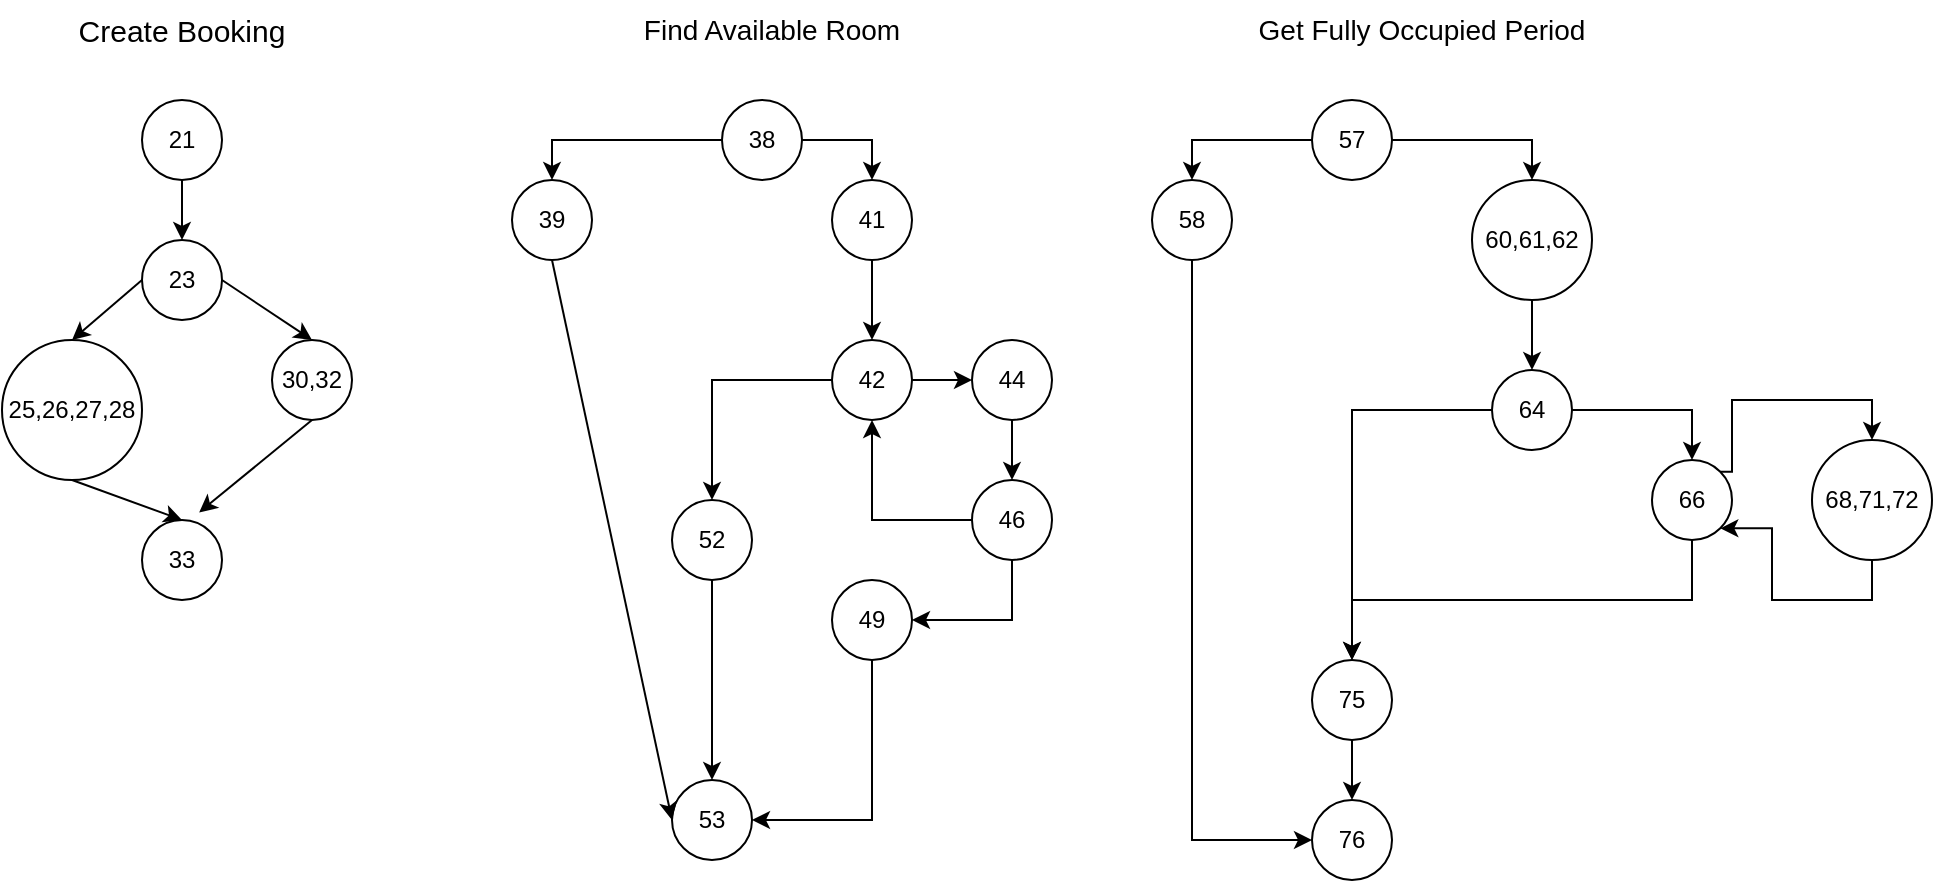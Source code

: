 <mxfile version="17.5.0" type="device"><diagram id="pQNf6GWNVsYZv7hCvNc7" name="Page-1"><mxGraphModel dx="1038" dy="539" grid="1" gridSize="10" guides="1" tooltips="1" connect="1" arrows="1" fold="1" page="1" pageScale="1" pageWidth="827" pageHeight="1169" math="0" shadow="0"><root><mxCell id="0"/><mxCell id="1" parent="0"/><mxCell id="bGUL9IsGun8rnamHmQ9W-1" value="&lt;font style=&quot;font-size: 15px&quot;&gt;Create Booking&lt;/font&gt;" style="text;html=1;strokeColor=none;fillColor=none;align=center;verticalAlign=middle;whiteSpace=wrap;rounded=0;" vertex="1" parent="1"><mxGeometry x="60" y="70" width="110" height="30" as="geometry"/></mxCell><mxCell id="bGUL9IsGun8rnamHmQ9W-2" value="&lt;font style=&quot;font-size: 14px&quot;&gt;Find Available Room&lt;/font&gt;" style="text;html=1;strokeColor=none;fillColor=none;align=center;verticalAlign=middle;whiteSpace=wrap;rounded=0;" vertex="1" parent="1"><mxGeometry x="340" y="70" width="140" height="30" as="geometry"/></mxCell><mxCell id="bGUL9IsGun8rnamHmQ9W-3" value="&lt;font style=&quot;font-size: 14px&quot;&gt;Get Fully Occupied Period&lt;/font&gt;" style="text;html=1;strokeColor=none;fillColor=none;align=center;verticalAlign=middle;whiteSpace=wrap;rounded=0;" vertex="1" parent="1"><mxGeometry x="650" y="70" width="170" height="30" as="geometry"/></mxCell><mxCell id="bGUL9IsGun8rnamHmQ9W-6" value="21" style="ellipse;whiteSpace=wrap;html=1;aspect=fixed;" vertex="1" parent="1"><mxGeometry x="95" y="120" width="40" height="40" as="geometry"/></mxCell><mxCell id="bGUL9IsGun8rnamHmQ9W-7" value="23" style="ellipse;whiteSpace=wrap;html=1;aspect=fixed;" vertex="1" parent="1"><mxGeometry x="95" y="190" width="40" height="40" as="geometry"/></mxCell><mxCell id="bGUL9IsGun8rnamHmQ9W-8" value="30,32" style="ellipse;whiteSpace=wrap;html=1;aspect=fixed;" vertex="1" parent="1"><mxGeometry x="160" y="240" width="40" height="40" as="geometry"/></mxCell><mxCell id="bGUL9IsGun8rnamHmQ9W-9" value="25,26,27,28" style="ellipse;whiteSpace=wrap;html=1;aspect=fixed;" vertex="1" parent="1"><mxGeometry x="25" y="240" width="70" height="70" as="geometry"/></mxCell><mxCell id="bGUL9IsGun8rnamHmQ9W-10" value="33" style="ellipse;whiteSpace=wrap;html=1;aspect=fixed;" vertex="1" parent="1"><mxGeometry x="95" y="330" width="40" height="40" as="geometry"/></mxCell><mxCell id="bGUL9IsGun8rnamHmQ9W-12" value="" style="endArrow=classic;html=1;rounded=0;exitX=0.5;exitY=1;exitDx=0;exitDy=0;entryX=0.5;entryY=0;entryDx=0;entryDy=0;" edge="1" parent="1" source="bGUL9IsGun8rnamHmQ9W-6" target="bGUL9IsGun8rnamHmQ9W-7"><mxGeometry width="50" height="50" relative="1" as="geometry"><mxPoint x="390" y="270" as="sourcePoint"/><mxPoint x="440" y="220" as="targetPoint"/></mxGeometry></mxCell><mxCell id="bGUL9IsGun8rnamHmQ9W-13" value="" style="endArrow=classic;html=1;rounded=0;entryX=0.5;entryY=0;entryDx=0;entryDy=0;exitX=0;exitY=0.5;exitDx=0;exitDy=0;" edge="1" parent="1" source="bGUL9IsGun8rnamHmQ9W-7" target="bGUL9IsGun8rnamHmQ9W-9"><mxGeometry width="50" height="50" relative="1" as="geometry"><mxPoint x="20" y="230" as="sourcePoint"/><mxPoint x="70" y="180" as="targetPoint"/></mxGeometry></mxCell><mxCell id="bGUL9IsGun8rnamHmQ9W-14" value="" style="endArrow=classic;html=1;rounded=0;exitX=1;exitY=0.5;exitDx=0;exitDy=0;entryX=0.5;entryY=0;entryDx=0;entryDy=0;" edge="1" parent="1" source="bGUL9IsGun8rnamHmQ9W-7" target="bGUL9IsGun8rnamHmQ9W-8"><mxGeometry width="50" height="50" relative="1" as="geometry"><mxPoint x="200" y="230" as="sourcePoint"/><mxPoint x="250" y="180" as="targetPoint"/></mxGeometry></mxCell><mxCell id="bGUL9IsGun8rnamHmQ9W-15" value="" style="endArrow=classic;html=1;rounded=0;exitX=0.5;exitY=1;exitDx=0;exitDy=0;entryX=0.5;entryY=0;entryDx=0;entryDy=0;" edge="1" parent="1" source="bGUL9IsGun8rnamHmQ9W-9" target="bGUL9IsGun8rnamHmQ9W-10"><mxGeometry width="50" height="50" relative="1" as="geometry"><mxPoint x="20" y="380" as="sourcePoint"/><mxPoint x="70" y="330" as="targetPoint"/></mxGeometry></mxCell><mxCell id="bGUL9IsGun8rnamHmQ9W-16" value="" style="endArrow=classic;html=1;rounded=0;entryX=0.715;entryY=-0.095;entryDx=0;entryDy=0;entryPerimeter=0;exitX=0.5;exitY=1;exitDx=0;exitDy=0;" edge="1" parent="1" source="bGUL9IsGun8rnamHmQ9W-8" target="bGUL9IsGun8rnamHmQ9W-10"><mxGeometry width="50" height="50" relative="1" as="geometry"><mxPoint x="210" y="340" as="sourcePoint"/><mxPoint x="260" y="290" as="targetPoint"/></mxGeometry></mxCell><mxCell id="bGUL9IsGun8rnamHmQ9W-29" style="edgeStyle=orthogonalEdgeStyle;rounded=0;orthogonalLoop=1;jettySize=auto;html=1;exitX=0;exitY=0.5;exitDx=0;exitDy=0;entryX=0.5;entryY=0;entryDx=0;entryDy=0;fontSize=15;" edge="1" parent="1" source="bGUL9IsGun8rnamHmQ9W-17" target="bGUL9IsGun8rnamHmQ9W-18"><mxGeometry relative="1" as="geometry"/></mxCell><mxCell id="bGUL9IsGun8rnamHmQ9W-33" style="edgeStyle=orthogonalEdgeStyle;rounded=0;orthogonalLoop=1;jettySize=auto;html=1;exitX=1;exitY=0.5;exitDx=0;exitDy=0;entryX=0.5;entryY=0;entryDx=0;entryDy=0;fontSize=15;" edge="1" parent="1" source="bGUL9IsGun8rnamHmQ9W-17" target="bGUL9IsGun8rnamHmQ9W-19"><mxGeometry relative="1" as="geometry"/></mxCell><mxCell id="bGUL9IsGun8rnamHmQ9W-17" value="38" style="ellipse;whiteSpace=wrap;html=1;aspect=fixed;" vertex="1" parent="1"><mxGeometry x="385" y="120" width="40" height="40" as="geometry"/></mxCell><mxCell id="bGUL9IsGun8rnamHmQ9W-18" value="39" style="ellipse;whiteSpace=wrap;html=1;aspect=fixed;" vertex="1" parent="1"><mxGeometry x="280" y="160" width="40" height="40" as="geometry"/></mxCell><mxCell id="bGUL9IsGun8rnamHmQ9W-34" style="edgeStyle=orthogonalEdgeStyle;rounded=0;orthogonalLoop=1;jettySize=auto;html=1;exitX=0.5;exitY=1;exitDx=0;exitDy=0;entryX=0.5;entryY=0;entryDx=0;entryDy=0;fontSize=15;" edge="1" parent="1" source="bGUL9IsGun8rnamHmQ9W-19" target="bGUL9IsGun8rnamHmQ9W-21"><mxGeometry relative="1" as="geometry"/></mxCell><mxCell id="bGUL9IsGun8rnamHmQ9W-19" value="41" style="ellipse;whiteSpace=wrap;html=1;aspect=fixed;" vertex="1" parent="1"><mxGeometry x="440" y="160" width="40" height="40" as="geometry"/></mxCell><mxCell id="bGUL9IsGun8rnamHmQ9W-37" style="edgeStyle=orthogonalEdgeStyle;rounded=0;orthogonalLoop=1;jettySize=auto;html=1;exitX=0.5;exitY=1;exitDx=0;exitDy=0;entryX=1;entryY=0.5;entryDx=0;entryDy=0;fontSize=15;" edge="1" parent="1" source="bGUL9IsGun8rnamHmQ9W-20" target="bGUL9IsGun8rnamHmQ9W-26"><mxGeometry relative="1" as="geometry"/></mxCell><mxCell id="bGUL9IsGun8rnamHmQ9W-38" style="edgeStyle=orthogonalEdgeStyle;rounded=0;orthogonalLoop=1;jettySize=auto;html=1;exitX=0;exitY=0.5;exitDx=0;exitDy=0;entryX=0.5;entryY=1;entryDx=0;entryDy=0;fontSize=15;" edge="1" parent="1" source="bGUL9IsGun8rnamHmQ9W-20" target="bGUL9IsGun8rnamHmQ9W-21"><mxGeometry relative="1" as="geometry"/></mxCell><mxCell id="bGUL9IsGun8rnamHmQ9W-20" value="46" style="ellipse;whiteSpace=wrap;html=1;aspect=fixed;" vertex="1" parent="1"><mxGeometry x="510" y="310" width="40" height="40" as="geometry"/></mxCell><mxCell id="bGUL9IsGun8rnamHmQ9W-35" style="edgeStyle=orthogonalEdgeStyle;rounded=0;orthogonalLoop=1;jettySize=auto;html=1;exitX=1;exitY=0.5;exitDx=0;exitDy=0;entryX=0;entryY=0.5;entryDx=0;entryDy=0;fontSize=15;" edge="1" parent="1" source="bGUL9IsGun8rnamHmQ9W-21" target="bGUL9IsGun8rnamHmQ9W-22"><mxGeometry relative="1" as="geometry"/></mxCell><mxCell id="bGUL9IsGun8rnamHmQ9W-39" style="edgeStyle=orthogonalEdgeStyle;rounded=0;orthogonalLoop=1;jettySize=auto;html=1;exitX=0;exitY=0.5;exitDx=0;exitDy=0;entryX=0.5;entryY=0;entryDx=0;entryDy=0;fontSize=15;" edge="1" parent="1" source="bGUL9IsGun8rnamHmQ9W-21" target="bGUL9IsGun8rnamHmQ9W-27"><mxGeometry relative="1" as="geometry"/></mxCell><mxCell id="bGUL9IsGun8rnamHmQ9W-21" value="42" style="ellipse;whiteSpace=wrap;html=1;aspect=fixed;" vertex="1" parent="1"><mxGeometry x="440" y="240" width="40" height="40" as="geometry"/></mxCell><mxCell id="bGUL9IsGun8rnamHmQ9W-36" style="edgeStyle=orthogonalEdgeStyle;rounded=0;orthogonalLoop=1;jettySize=auto;html=1;exitX=0.5;exitY=1;exitDx=0;exitDy=0;entryX=0.5;entryY=0;entryDx=0;entryDy=0;fontSize=15;" edge="1" parent="1" source="bGUL9IsGun8rnamHmQ9W-22" target="bGUL9IsGun8rnamHmQ9W-20"><mxGeometry relative="1" as="geometry"/></mxCell><mxCell id="bGUL9IsGun8rnamHmQ9W-22" value="44" style="ellipse;whiteSpace=wrap;html=1;aspect=fixed;" vertex="1" parent="1"><mxGeometry x="510" y="240" width="40" height="40" as="geometry"/></mxCell><mxCell id="bGUL9IsGun8rnamHmQ9W-24" value="53" style="ellipse;whiteSpace=wrap;html=1;aspect=fixed;" vertex="1" parent="1"><mxGeometry x="360" y="460" width="40" height="40" as="geometry"/></mxCell><mxCell id="bGUL9IsGun8rnamHmQ9W-32" style="edgeStyle=orthogonalEdgeStyle;rounded=0;orthogonalLoop=1;jettySize=auto;html=1;exitX=0.5;exitY=1;exitDx=0;exitDy=0;entryX=1;entryY=0.5;entryDx=0;entryDy=0;fontSize=15;" edge="1" parent="1" source="bGUL9IsGun8rnamHmQ9W-26" target="bGUL9IsGun8rnamHmQ9W-24"><mxGeometry relative="1" as="geometry"/></mxCell><mxCell id="bGUL9IsGun8rnamHmQ9W-26" value="49" style="ellipse;whiteSpace=wrap;html=1;aspect=fixed;" vertex="1" parent="1"><mxGeometry x="440" y="360" width="40" height="40" as="geometry"/></mxCell><mxCell id="bGUL9IsGun8rnamHmQ9W-28" style="edgeStyle=orthogonalEdgeStyle;rounded=0;orthogonalLoop=1;jettySize=auto;html=1;exitX=0.5;exitY=1;exitDx=0;exitDy=0;entryX=0.5;entryY=0;entryDx=0;entryDy=0;fontSize=15;" edge="1" parent="1" source="bGUL9IsGun8rnamHmQ9W-27" target="bGUL9IsGun8rnamHmQ9W-24"><mxGeometry relative="1" as="geometry"/></mxCell><mxCell id="bGUL9IsGun8rnamHmQ9W-27" value="52" style="ellipse;whiteSpace=wrap;html=1;aspect=fixed;" vertex="1" parent="1"><mxGeometry x="360" y="320" width="40" height="40" as="geometry"/></mxCell><mxCell id="bGUL9IsGun8rnamHmQ9W-31" value="" style="endArrow=classic;html=1;rounded=0;fontSize=15;exitX=0.5;exitY=1;exitDx=0;exitDy=0;entryX=0;entryY=0.5;entryDx=0;entryDy=0;" edge="1" parent="1" source="bGUL9IsGun8rnamHmQ9W-18" target="bGUL9IsGun8rnamHmQ9W-24"><mxGeometry width="50" height="50" relative="1" as="geometry"><mxPoint x="290" y="420" as="sourcePoint"/><mxPoint x="340" y="370" as="targetPoint"/></mxGeometry></mxCell><mxCell id="bGUL9IsGun8rnamHmQ9W-53" style="edgeStyle=orthogonalEdgeStyle;rounded=0;orthogonalLoop=1;jettySize=auto;html=1;exitX=0;exitY=0.5;exitDx=0;exitDy=0;entryX=0.5;entryY=0;entryDx=0;entryDy=0;fontSize=15;" edge="1" parent="1" source="bGUL9IsGun8rnamHmQ9W-40" target="bGUL9IsGun8rnamHmQ9W-43"><mxGeometry relative="1" as="geometry"/></mxCell><mxCell id="bGUL9IsGun8rnamHmQ9W-54" style="edgeStyle=orthogonalEdgeStyle;rounded=0;orthogonalLoop=1;jettySize=auto;html=1;exitX=1;exitY=0.5;exitDx=0;exitDy=0;entryX=0.5;entryY=0;entryDx=0;entryDy=0;fontSize=15;" edge="1" parent="1" source="bGUL9IsGun8rnamHmQ9W-40" target="bGUL9IsGun8rnamHmQ9W-46"><mxGeometry relative="1" as="geometry"/></mxCell><mxCell id="bGUL9IsGun8rnamHmQ9W-40" value="57" style="ellipse;whiteSpace=wrap;html=1;aspect=fixed;" vertex="1" parent="1"><mxGeometry x="680" y="120" width="40" height="40" as="geometry"/></mxCell><mxCell id="bGUL9IsGun8rnamHmQ9W-52" style="edgeStyle=orthogonalEdgeStyle;rounded=0;orthogonalLoop=1;jettySize=auto;html=1;exitX=0.5;exitY=1;exitDx=0;exitDy=0;entryX=0;entryY=0.5;entryDx=0;entryDy=0;fontSize=15;" edge="1" parent="1" source="bGUL9IsGun8rnamHmQ9W-43" target="bGUL9IsGun8rnamHmQ9W-45"><mxGeometry relative="1" as="geometry"/></mxCell><mxCell id="bGUL9IsGun8rnamHmQ9W-43" value="58" style="ellipse;whiteSpace=wrap;html=1;aspect=fixed;" vertex="1" parent="1"><mxGeometry x="600" y="160" width="40" height="40" as="geometry"/></mxCell><mxCell id="bGUL9IsGun8rnamHmQ9W-56" style="edgeStyle=orthogonalEdgeStyle;rounded=0;orthogonalLoop=1;jettySize=auto;html=1;exitX=0;exitY=0.5;exitDx=0;exitDy=0;entryX=0.5;entryY=0;entryDx=0;entryDy=0;fontSize=15;" edge="1" parent="1" source="bGUL9IsGun8rnamHmQ9W-44" target="bGUL9IsGun8rnamHmQ9W-47"><mxGeometry relative="1" as="geometry"/></mxCell><mxCell id="bGUL9IsGun8rnamHmQ9W-58" style="edgeStyle=orthogonalEdgeStyle;rounded=0;orthogonalLoop=1;jettySize=auto;html=1;exitX=1;exitY=0.5;exitDx=0;exitDy=0;entryX=0.5;entryY=0;entryDx=0;entryDy=0;fontSize=15;" edge="1" parent="1" source="bGUL9IsGun8rnamHmQ9W-44" target="bGUL9IsGun8rnamHmQ9W-51"><mxGeometry relative="1" as="geometry"/></mxCell><mxCell id="bGUL9IsGun8rnamHmQ9W-44" value="64" style="ellipse;whiteSpace=wrap;html=1;aspect=fixed;" vertex="1" parent="1"><mxGeometry x="770" y="255" width="40" height="40" as="geometry"/></mxCell><mxCell id="bGUL9IsGun8rnamHmQ9W-45" value="76" style="ellipse;whiteSpace=wrap;html=1;aspect=fixed;" vertex="1" parent="1"><mxGeometry x="680" y="470" width="40" height="40" as="geometry"/></mxCell><mxCell id="bGUL9IsGun8rnamHmQ9W-55" style="edgeStyle=orthogonalEdgeStyle;rounded=0;orthogonalLoop=1;jettySize=auto;html=1;exitX=0.5;exitY=1;exitDx=0;exitDy=0;entryX=0.5;entryY=0;entryDx=0;entryDy=0;fontSize=15;" edge="1" parent="1" source="bGUL9IsGun8rnamHmQ9W-46" target="bGUL9IsGun8rnamHmQ9W-44"><mxGeometry relative="1" as="geometry"/></mxCell><mxCell id="bGUL9IsGun8rnamHmQ9W-46" value="60,61,62" style="ellipse;whiteSpace=wrap;html=1;aspect=fixed;" vertex="1" parent="1"><mxGeometry x="760" y="160" width="60" height="60" as="geometry"/></mxCell><mxCell id="bGUL9IsGun8rnamHmQ9W-57" style="edgeStyle=orthogonalEdgeStyle;rounded=0;orthogonalLoop=1;jettySize=auto;html=1;exitX=0.5;exitY=1;exitDx=0;exitDy=0;entryX=0.5;entryY=0;entryDx=0;entryDy=0;fontSize=15;" edge="1" parent="1" source="bGUL9IsGun8rnamHmQ9W-47" target="bGUL9IsGun8rnamHmQ9W-45"><mxGeometry relative="1" as="geometry"/></mxCell><mxCell id="bGUL9IsGun8rnamHmQ9W-47" value="75" style="ellipse;whiteSpace=wrap;html=1;aspect=fixed;" vertex="1" parent="1"><mxGeometry x="680" y="400" width="40" height="40" as="geometry"/></mxCell><mxCell id="bGUL9IsGun8rnamHmQ9W-60" style="edgeStyle=orthogonalEdgeStyle;rounded=0;orthogonalLoop=1;jettySize=auto;html=1;exitX=0.5;exitY=1;exitDx=0;exitDy=0;entryX=1;entryY=1;entryDx=0;entryDy=0;fontSize=15;" edge="1" parent="1" source="bGUL9IsGun8rnamHmQ9W-49" target="bGUL9IsGun8rnamHmQ9W-51"><mxGeometry relative="1" as="geometry"/></mxCell><mxCell id="bGUL9IsGun8rnamHmQ9W-49" value="68,71,72" style="ellipse;whiteSpace=wrap;html=1;aspect=fixed;" vertex="1" parent="1"><mxGeometry x="930" y="290" width="60" height="60" as="geometry"/></mxCell><mxCell id="bGUL9IsGun8rnamHmQ9W-59" style="edgeStyle=orthogonalEdgeStyle;rounded=0;orthogonalLoop=1;jettySize=auto;html=1;exitX=1;exitY=0;exitDx=0;exitDy=0;entryX=0.5;entryY=0;entryDx=0;entryDy=0;fontSize=15;" edge="1" parent="1" source="bGUL9IsGun8rnamHmQ9W-51" target="bGUL9IsGun8rnamHmQ9W-49"><mxGeometry relative="1" as="geometry"><Array as="points"><mxPoint x="890" y="306"/><mxPoint x="890" y="270"/><mxPoint x="960" y="270"/></Array></mxGeometry></mxCell><mxCell id="bGUL9IsGun8rnamHmQ9W-61" style="edgeStyle=orthogonalEdgeStyle;rounded=0;orthogonalLoop=1;jettySize=auto;html=1;exitX=0.5;exitY=1;exitDx=0;exitDy=0;entryX=0.5;entryY=0;entryDx=0;entryDy=0;fontSize=15;" edge="1" parent="1" source="bGUL9IsGun8rnamHmQ9W-51" target="bGUL9IsGun8rnamHmQ9W-47"><mxGeometry relative="1" as="geometry"/></mxCell><mxCell id="bGUL9IsGun8rnamHmQ9W-51" value="66" style="ellipse;whiteSpace=wrap;html=1;aspect=fixed;" vertex="1" parent="1"><mxGeometry x="850" y="300" width="40" height="40" as="geometry"/></mxCell></root></mxGraphModel></diagram></mxfile>